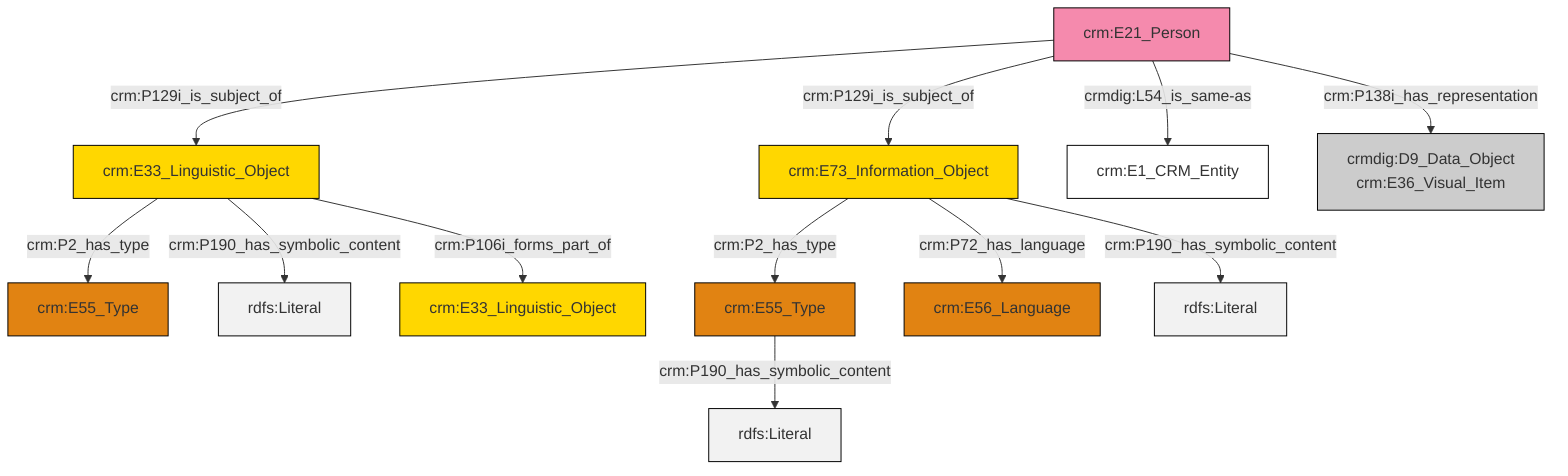 graph TD
classDef Literal fill:#f2f2f2,stroke:#000000;
classDef CRM_Entity fill:#FFFFFF,stroke:#000000;
classDef Temporal_Entity fill:#00C9E6, stroke:#000000;
classDef Type fill:#E18312, stroke:#000000;
classDef Time-Span fill:#2C9C91, stroke:#000000;
classDef Appellation fill:#FFEB7F, stroke:#000000;
classDef Place fill:#008836, stroke:#000000;
classDef Persistent_Item fill:#B266B2, stroke:#000000;
classDef Conceptual_Object fill:#FFD700, stroke:#000000;
classDef Physical_Thing fill:#D2B48C, stroke:#000000;
classDef Actor fill:#f58aad, stroke:#000000;
classDef PC_Classes fill:#4ce600, stroke:#000000;
classDef Multi fill:#cccccc,stroke:#000000;

0["crm:E55_Type"]:::Type -->|crm:P190_has_symbolic_content| 1[rdfs:Literal]:::Literal
2["crm:E21_Person"]:::Actor -->|crm:P129i_is_subject_of| 3["crm:E33_Linguistic_Object"]:::Conceptual_Object
5["crm:E73_Information_Object"]:::Conceptual_Object -->|crm:P2_has_type| 0["crm:E55_Type"]:::Type
3["crm:E33_Linguistic_Object"]:::Conceptual_Object -->|crm:P2_has_type| 6["crm:E55_Type"]:::Type
5["crm:E73_Information_Object"]:::Conceptual_Object -->|crm:P72_has_language| 11["crm:E56_Language"]:::Type
2["crm:E21_Person"]:::Actor -->|crm:P129i_is_subject_of| 5["crm:E73_Information_Object"]:::Conceptual_Object
3["crm:E33_Linguistic_Object"]:::Conceptual_Object -->|crm:P190_has_symbolic_content| 16[rdfs:Literal]:::Literal
2["crm:E21_Person"]:::Actor -->|crmdig:L54_is_same-as| 13["crm:E1_CRM_Entity"]:::CRM_Entity
5["crm:E73_Information_Object"]:::Conceptual_Object -->|crm:P190_has_symbolic_content| 17[rdfs:Literal]:::Literal
3["crm:E33_Linguistic_Object"]:::Conceptual_Object -->|crm:P106i_forms_part_of| 21["crm:E33_Linguistic_Object"]:::Conceptual_Object
2["crm:E21_Person"]:::Actor -->|crm:P138i_has_representation| 9["crmdig:D9_Data_Object<br>crm:E36_Visual_Item"]:::Multi